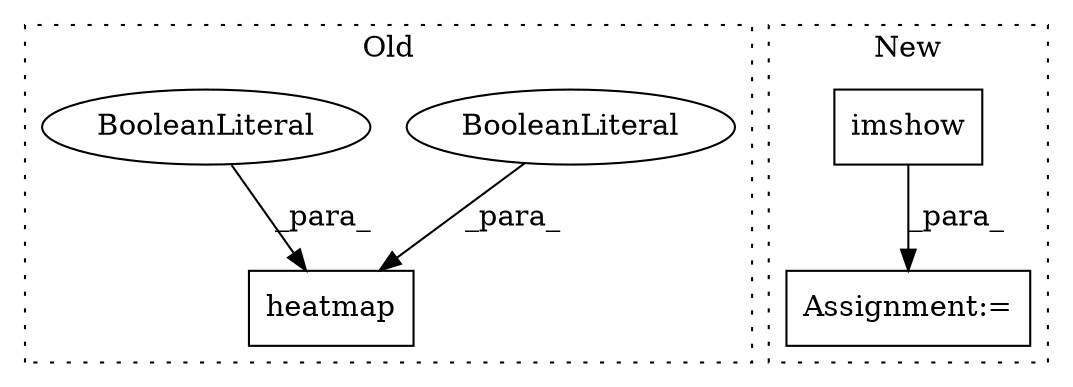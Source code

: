 digraph G {
subgraph cluster0 {
1 [label="heatmap" a="32" s="2708,2755" l="8,1" shape="box"];
3 [label="BooleanLiteral" a="9" s="2738" l="4" shape="ellipse"];
4 [label="BooleanLiteral" a="9" s="2743" l="5" shape="ellipse"];
label = "Old";
style="dotted";
}
subgraph cluster1 {
2 [label="imshow" a="32" s="2714,2753" l="7,1" shape="box"];
5 [label="Assignment:=" a="7" s="2762" l="1" shape="box"];
label = "New";
style="dotted";
}
2 -> 5 [label="_para_"];
3 -> 1 [label="_para_"];
4 -> 1 [label="_para_"];
}